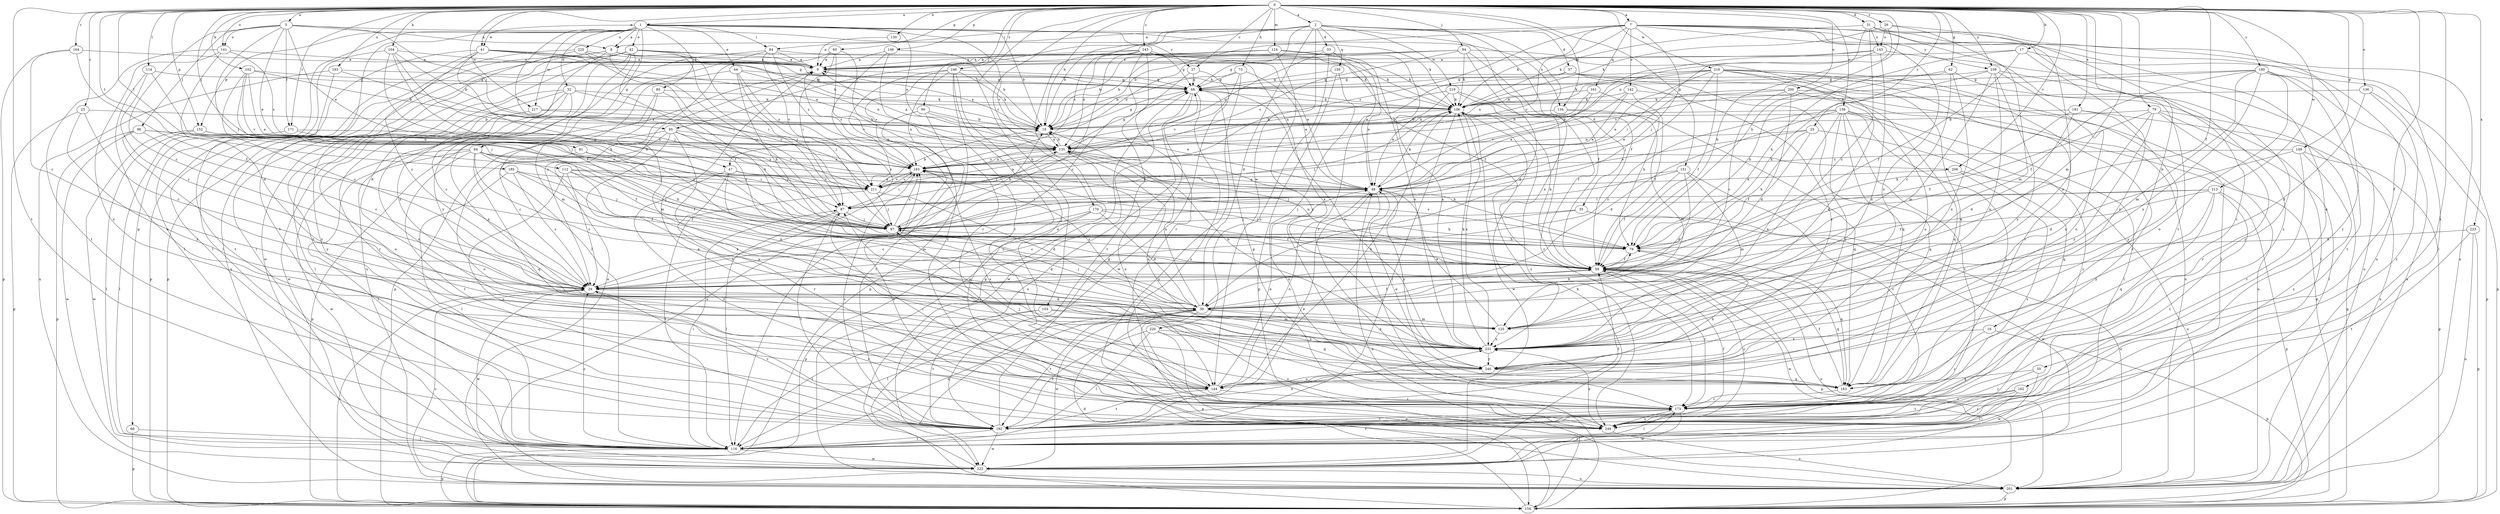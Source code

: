 strict digraph  {
0;
1;
2;
5;
7;
8;
9;
16;
17;
19;
23;
25;
26;
27;
29;
31;
32;
33;
35;
37;
38;
41;
42;
44;
47;
48;
55;
58;
60;
62;
64;
66;
68;
73;
78;
79;
80;
84;
87;
90;
91;
94;
95;
96;
97;
102;
103;
104;
106;
112;
114;
116;
124;
125;
130;
134;
135;
136;
138;
141;
142;
143;
144;
146;
149;
151;
152;
154;
159;
161;
162;
163;
164;
170;
171;
173;
180;
181;
183;
185;
192;
193;
200;
201;
206;
211;
213;
216;
217;
219;
220;
222;
223;
225;
231;
239;
240;
243;
246;
249;
0 -> 1  [label=a];
0 -> 2  [label=a];
0 -> 5  [label=a];
0 -> 7  [label=a];
0 -> 16  [label=b];
0 -> 17  [label=b];
0 -> 19  [label=b];
0 -> 23  [label=c];
0 -> 25  [label=c];
0 -> 26  [label=c];
0 -> 27  [label=c];
0 -> 31  [label=d];
0 -> 41  [label=e];
0 -> 55  [label=f];
0 -> 58  [label=f];
0 -> 60  [label=g];
0 -> 62  [label=g];
0 -> 73  [label=h];
0 -> 78  [label=h];
0 -> 79  [label=i];
0 -> 90  [label=j];
0 -> 91  [label=j];
0 -> 94  [label=j];
0 -> 102  [label=k];
0 -> 103  [label=k];
0 -> 104  [label=k];
0 -> 112  [label=l];
0 -> 114  [label=l];
0 -> 124  [label=m];
0 -> 125  [label=m];
0 -> 130  [label=n];
0 -> 134  [label=n];
0 -> 136  [label=o];
0 -> 138  [label=o];
0 -> 141  [label=o];
0 -> 146  [label=p];
0 -> 149  [label=p];
0 -> 151  [label=p];
0 -> 152  [label=p];
0 -> 164  [label=r];
0 -> 170  [label=r];
0 -> 171  [label=r];
0 -> 180  [label=s];
0 -> 181  [label=s];
0 -> 185  [label=t];
0 -> 192  [label=t];
0 -> 193  [label=u];
0 -> 200  [label=u];
0 -> 206  [label=v];
0 -> 213  [label=w];
0 -> 216  [label=w];
0 -> 217  [label=w];
0 -> 223  [label=x];
0 -> 239  [label=y];
0 -> 243  [label=z];
0 -> 246  [label=z];
0 -> 249  [label=z];
1 -> 8  [label=a];
1 -> 19  [label=b];
1 -> 27  [label=c];
1 -> 32  [label=d];
1 -> 41  [label=e];
1 -> 42  [label=e];
1 -> 44  [label=e];
1 -> 64  [label=g];
1 -> 66  [label=g];
1 -> 80  [label=i];
1 -> 84  [label=i];
1 -> 134  [label=n];
1 -> 135  [label=n];
1 -> 152  [label=p];
1 -> 183  [label=s];
1 -> 192  [label=t];
1 -> 206  [label=v];
1 -> 217  [label=w];
1 -> 225  [label=x];
2 -> 19  [label=b];
2 -> 33  [label=d];
2 -> 35  [label=d];
2 -> 37  [label=d];
2 -> 38  [label=d];
2 -> 47  [label=e];
2 -> 58  [label=f];
2 -> 84  [label=i];
2 -> 95  [label=j];
2 -> 159  [label=q];
2 -> 183  [label=s];
2 -> 219  [label=w];
2 -> 220  [label=w];
2 -> 231  [label=x];
5 -> 8  [label=a];
5 -> 29  [label=c];
5 -> 47  [label=e];
5 -> 48  [label=e];
5 -> 95  [label=j];
5 -> 96  [label=j];
5 -> 97  [label=j];
5 -> 106  [label=k];
5 -> 141  [label=o];
5 -> 171  [label=r];
7 -> 8  [label=a];
7 -> 19  [label=b];
7 -> 97  [label=j];
7 -> 106  [label=k];
7 -> 142  [label=o];
7 -> 161  [label=q];
7 -> 162  [label=q];
7 -> 173  [label=r];
7 -> 183  [label=s];
7 -> 201  [label=u];
7 -> 211  [label=v];
7 -> 231  [label=x];
7 -> 239  [label=y];
7 -> 249  [label=z];
8 -> 9  [label=a];
8 -> 19  [label=b];
8 -> 38  [label=d];
8 -> 97  [label=j];
8 -> 106  [label=k];
8 -> 154  [label=p];
8 -> 201  [label=u];
9 -> 68  [label=g];
9 -> 154  [label=p];
9 -> 183  [label=s];
16 -> 154  [label=p];
16 -> 173  [label=r];
16 -> 231  [label=x];
17 -> 9  [label=a];
17 -> 58  [label=f];
17 -> 78  [label=h];
17 -> 116  [label=l];
17 -> 240  [label=y];
19 -> 9  [label=a];
19 -> 68  [label=g];
19 -> 135  [label=n];
23 -> 19  [label=b];
23 -> 29  [label=c];
23 -> 154  [label=p];
23 -> 240  [label=y];
25 -> 48  [label=e];
25 -> 58  [label=f];
25 -> 78  [label=h];
25 -> 135  [label=n];
25 -> 163  [label=q];
26 -> 106  [label=k];
26 -> 125  [label=m];
26 -> 135  [label=n];
26 -> 143  [label=o];
26 -> 231  [label=x];
27 -> 68  [label=g];
27 -> 192  [label=t];
27 -> 222  [label=w];
29 -> 38  [label=d];
29 -> 222  [label=w];
29 -> 249  [label=z];
31 -> 29  [label=c];
31 -> 78  [label=h];
31 -> 106  [label=k];
31 -> 143  [label=o];
31 -> 192  [label=t];
31 -> 201  [label=u];
31 -> 249  [label=z];
32 -> 29  [label=c];
32 -> 106  [label=k];
32 -> 116  [label=l];
32 -> 144  [label=o];
32 -> 173  [label=r];
32 -> 211  [label=v];
32 -> 222  [label=w];
33 -> 9  [label=a];
33 -> 135  [label=n];
33 -> 144  [label=o];
33 -> 173  [label=r];
33 -> 231  [label=x];
35 -> 29  [label=c];
35 -> 97  [label=j];
35 -> 201  [label=u];
35 -> 222  [label=w];
37 -> 48  [label=e];
37 -> 68  [label=g];
37 -> 163  [label=q];
37 -> 201  [label=u];
37 -> 240  [label=y];
38 -> 58  [label=f];
38 -> 78  [label=h];
38 -> 97  [label=j];
38 -> 116  [label=l];
38 -> 125  [label=m];
38 -> 135  [label=n];
38 -> 154  [label=p];
38 -> 183  [label=s];
38 -> 192  [label=t];
38 -> 222  [label=w];
38 -> 231  [label=x];
41 -> 9  [label=a];
41 -> 29  [label=c];
41 -> 68  [label=g];
41 -> 78  [label=h];
41 -> 106  [label=k];
41 -> 116  [label=l];
41 -> 135  [label=n];
41 -> 154  [label=p];
42 -> 9  [label=a];
42 -> 58  [label=f];
42 -> 87  [label=i];
42 -> 97  [label=j];
42 -> 106  [label=k];
42 -> 116  [label=l];
42 -> 192  [label=t];
42 -> 222  [label=w];
42 -> 231  [label=x];
42 -> 240  [label=y];
44 -> 68  [label=g];
44 -> 78  [label=h];
44 -> 97  [label=j];
44 -> 125  [label=m];
44 -> 135  [label=n];
44 -> 183  [label=s];
47 -> 48  [label=e];
47 -> 125  [label=m];
47 -> 173  [label=r];
47 -> 211  [label=v];
47 -> 249  [label=z];
48 -> 87  [label=i];
48 -> 106  [label=k];
48 -> 144  [label=o];
48 -> 173  [label=r];
48 -> 240  [label=y];
55 -> 163  [label=q];
55 -> 173  [label=r];
55 -> 222  [label=w];
58 -> 29  [label=c];
58 -> 106  [label=k];
58 -> 135  [label=n];
58 -> 154  [label=p];
58 -> 163  [label=q];
58 -> 173  [label=r];
58 -> 183  [label=s];
58 -> 201  [label=u];
58 -> 222  [label=w];
58 -> 249  [label=z];
60 -> 9  [label=a];
60 -> 29  [label=c];
60 -> 87  [label=i];
60 -> 173  [label=r];
60 -> 249  [label=z];
62 -> 29  [label=c];
62 -> 68  [label=g];
62 -> 78  [label=h];
62 -> 116  [label=l];
62 -> 231  [label=x];
64 -> 58  [label=f];
64 -> 78  [label=h];
64 -> 116  [label=l];
64 -> 163  [label=q];
64 -> 183  [label=s];
64 -> 192  [label=t];
64 -> 222  [label=w];
64 -> 231  [label=x];
64 -> 240  [label=y];
66 -> 116  [label=l];
66 -> 154  [label=p];
68 -> 106  [label=k];
68 -> 201  [label=u];
68 -> 222  [label=w];
68 -> 231  [label=x];
68 -> 249  [label=z];
73 -> 19  [label=b];
73 -> 48  [label=e];
73 -> 68  [label=g];
73 -> 201  [label=u];
73 -> 211  [label=v];
78 -> 58  [label=f];
78 -> 163  [label=q];
78 -> 183  [label=s];
79 -> 19  [label=b];
79 -> 58  [label=f];
79 -> 116  [label=l];
79 -> 154  [label=p];
79 -> 173  [label=r];
79 -> 231  [label=x];
79 -> 240  [label=y];
80 -> 78  [label=h];
80 -> 106  [label=k];
80 -> 125  [label=m];
80 -> 231  [label=x];
84 -> 9  [label=a];
84 -> 106  [label=k];
84 -> 116  [label=l];
84 -> 183  [label=s];
84 -> 201  [label=u];
84 -> 211  [label=v];
87 -> 97  [label=j];
87 -> 116  [label=l];
87 -> 192  [label=t];
90 -> 19  [label=b];
90 -> 48  [label=e];
90 -> 192  [label=t];
90 -> 201  [label=u];
91 -> 87  [label=i];
91 -> 144  [label=o];
91 -> 183  [label=s];
94 -> 9  [label=a];
94 -> 19  [label=b];
94 -> 38  [label=d];
94 -> 58  [label=f];
94 -> 68  [label=g];
94 -> 106  [label=k];
94 -> 163  [label=q];
94 -> 183  [label=s];
95 -> 29  [label=c];
95 -> 97  [label=j];
95 -> 135  [label=n];
95 -> 144  [label=o];
95 -> 154  [label=p];
95 -> 211  [label=v];
95 -> 231  [label=x];
96 -> 29  [label=c];
96 -> 135  [label=n];
96 -> 154  [label=p];
96 -> 211  [label=v];
96 -> 222  [label=w];
96 -> 240  [label=y];
97 -> 19  [label=b];
97 -> 38  [label=d];
97 -> 78  [label=h];
97 -> 183  [label=s];
102 -> 19  [label=b];
102 -> 29  [label=c];
102 -> 48  [label=e];
102 -> 68  [label=g];
102 -> 97  [label=j];
102 -> 211  [label=v];
103 -> 116  [label=l];
103 -> 125  [label=m];
103 -> 163  [label=q];
103 -> 192  [label=t];
104 -> 9  [label=a];
104 -> 19  [label=b];
104 -> 58  [label=f];
104 -> 78  [label=h];
104 -> 97  [label=j];
104 -> 116  [label=l];
106 -> 19  [label=b];
106 -> 97  [label=j];
106 -> 116  [label=l];
106 -> 222  [label=w];
106 -> 231  [label=x];
106 -> 249  [label=z];
112 -> 29  [label=c];
112 -> 48  [label=e];
112 -> 58  [label=f];
112 -> 97  [label=j];
112 -> 211  [label=v];
112 -> 249  [label=z];
114 -> 29  [label=c];
114 -> 68  [label=g];
114 -> 97  [label=j];
114 -> 144  [label=o];
116 -> 29  [label=c];
116 -> 38  [label=d];
116 -> 87  [label=i];
116 -> 154  [label=p];
116 -> 173  [label=r];
116 -> 222  [label=w];
124 -> 9  [label=a];
124 -> 19  [label=b];
124 -> 48  [label=e];
124 -> 231  [label=x];
124 -> 240  [label=y];
125 -> 48  [label=e];
125 -> 231  [label=x];
130 -> 9  [label=a];
134 -> 19  [label=b];
134 -> 125  [label=m];
134 -> 163  [label=q];
135 -> 9  [label=a];
135 -> 19  [label=b];
135 -> 68  [label=g];
135 -> 78  [label=h];
135 -> 87  [label=i];
135 -> 144  [label=o];
135 -> 183  [label=s];
136 -> 38  [label=d];
136 -> 106  [label=k];
136 -> 154  [label=p];
136 -> 249  [label=z];
138 -> 19  [label=b];
138 -> 29  [label=c];
138 -> 38  [label=d];
138 -> 116  [label=l];
138 -> 163  [label=q];
138 -> 173  [label=r];
138 -> 192  [label=t];
138 -> 231  [label=x];
138 -> 240  [label=y];
138 -> 249  [label=z];
141 -> 9  [label=a];
141 -> 38  [label=d];
141 -> 144  [label=o];
141 -> 183  [label=s];
141 -> 192  [label=t];
142 -> 48  [label=e];
142 -> 58  [label=f];
142 -> 106  [label=k];
142 -> 154  [label=p];
142 -> 211  [label=v];
143 -> 9  [label=a];
143 -> 48  [label=e];
143 -> 87  [label=i];
143 -> 201  [label=u];
143 -> 231  [label=x];
144 -> 48  [label=e];
144 -> 78  [label=h];
144 -> 87  [label=i];
144 -> 106  [label=k];
144 -> 173  [label=r];
144 -> 192  [label=t];
146 -> 9  [label=a];
146 -> 19  [label=b];
146 -> 29  [label=c];
146 -> 173  [label=r];
149 -> 38  [label=d];
149 -> 154  [label=p];
149 -> 173  [label=r];
149 -> 183  [label=s];
149 -> 249  [label=z];
151 -> 38  [label=d];
151 -> 58  [label=f];
151 -> 97  [label=j];
151 -> 125  [label=m];
151 -> 173  [label=r];
151 -> 211  [label=v];
152 -> 97  [label=j];
152 -> 116  [label=l];
152 -> 135  [label=n];
152 -> 222  [label=w];
154 -> 29  [label=c];
154 -> 38  [label=d];
154 -> 48  [label=e];
159 -> 68  [label=g];
159 -> 154  [label=p];
159 -> 201  [label=u];
161 -> 48  [label=e];
161 -> 78  [label=h];
161 -> 106  [label=k];
161 -> 135  [label=n];
162 -> 116  [label=l];
162 -> 173  [label=r];
162 -> 192  [label=t];
162 -> 249  [label=z];
163 -> 48  [label=e];
163 -> 58  [label=f];
163 -> 97  [label=j];
163 -> 173  [label=r];
163 -> 183  [label=s];
164 -> 9  [label=a];
164 -> 29  [label=c];
164 -> 58  [label=f];
164 -> 154  [label=p];
170 -> 29  [label=c];
170 -> 38  [label=d];
170 -> 58  [label=f];
170 -> 78  [label=h];
170 -> 97  [label=j];
170 -> 154  [label=p];
171 -> 58  [label=f];
171 -> 116  [label=l];
171 -> 135  [label=n];
173 -> 68  [label=g];
173 -> 87  [label=i];
173 -> 116  [label=l];
173 -> 192  [label=t];
173 -> 222  [label=w];
173 -> 249  [label=z];
180 -> 58  [label=f];
180 -> 68  [label=g];
180 -> 125  [label=m];
180 -> 144  [label=o];
180 -> 154  [label=p];
180 -> 183  [label=s];
180 -> 192  [label=t];
180 -> 201  [label=u];
180 -> 231  [label=x];
181 -> 19  [label=b];
181 -> 38  [label=d];
181 -> 78  [label=h];
181 -> 201  [label=u];
181 -> 240  [label=y];
183 -> 48  [label=e];
183 -> 87  [label=i];
183 -> 135  [label=n];
183 -> 211  [label=v];
185 -> 29  [label=c];
185 -> 58  [label=f];
185 -> 97  [label=j];
185 -> 116  [label=l];
185 -> 211  [label=v];
192 -> 29  [label=c];
192 -> 48  [label=e];
192 -> 58  [label=f];
192 -> 68  [label=g];
192 -> 116  [label=l];
192 -> 183  [label=s];
192 -> 222  [label=w];
192 -> 231  [label=x];
193 -> 68  [label=g];
193 -> 183  [label=s];
193 -> 192  [label=t];
193 -> 201  [label=u];
200 -> 29  [label=c];
200 -> 38  [label=d];
200 -> 48  [label=e];
200 -> 106  [label=k];
200 -> 163  [label=q];
200 -> 201  [label=u];
201 -> 9  [label=a];
201 -> 29  [label=c];
201 -> 154  [label=p];
206 -> 48  [label=e];
206 -> 201  [label=u];
206 -> 249  [label=z];
211 -> 19  [label=b];
211 -> 38  [label=d];
211 -> 97  [label=j];
211 -> 116  [label=l];
211 -> 135  [label=n];
211 -> 183  [label=s];
213 -> 58  [label=f];
213 -> 87  [label=i];
213 -> 97  [label=j];
213 -> 154  [label=p];
213 -> 163  [label=q];
213 -> 192  [label=t];
213 -> 240  [label=y];
216 -> 48  [label=e];
216 -> 58  [label=f];
216 -> 68  [label=g];
216 -> 97  [label=j];
216 -> 106  [label=k];
216 -> 116  [label=l];
216 -> 135  [label=n];
216 -> 144  [label=o];
216 -> 173  [label=r];
216 -> 192  [label=t];
216 -> 231  [label=x];
217 -> 19  [label=b];
217 -> 135  [label=n];
217 -> 144  [label=o];
219 -> 48  [label=e];
219 -> 58  [label=f];
219 -> 106  [label=k];
219 -> 135  [label=n];
219 -> 173  [label=r];
220 -> 116  [label=l];
220 -> 154  [label=p];
220 -> 192  [label=t];
220 -> 231  [label=x];
220 -> 249  [label=z];
222 -> 68  [label=g];
222 -> 106  [label=k];
222 -> 173  [label=r];
222 -> 201  [label=u];
223 -> 78  [label=h];
223 -> 154  [label=p];
223 -> 192  [label=t];
223 -> 201  [label=u];
225 -> 9  [label=a];
225 -> 87  [label=i];
225 -> 106  [label=k];
225 -> 116  [label=l];
225 -> 249  [label=z];
231 -> 19  [label=b];
231 -> 106  [label=k];
231 -> 240  [label=y];
239 -> 68  [label=g];
239 -> 78  [label=h];
239 -> 125  [label=m];
239 -> 144  [label=o];
239 -> 173  [label=r];
239 -> 231  [label=x];
239 -> 240  [label=y];
240 -> 135  [label=n];
240 -> 144  [label=o];
240 -> 163  [label=q];
243 -> 9  [label=a];
243 -> 29  [label=c];
243 -> 48  [label=e];
243 -> 58  [label=f];
243 -> 68  [label=g];
243 -> 97  [label=j];
243 -> 135  [label=n];
243 -> 154  [label=p];
243 -> 173  [label=r];
243 -> 231  [label=x];
246 -> 19  [label=b];
246 -> 68  [label=g];
246 -> 116  [label=l];
246 -> 144  [label=o];
246 -> 154  [label=p];
246 -> 183  [label=s];
246 -> 211  [label=v];
246 -> 249  [label=z];
249 -> 9  [label=a];
249 -> 58  [label=f];
249 -> 183  [label=s];
249 -> 201  [label=u];
249 -> 231  [label=x];
}
